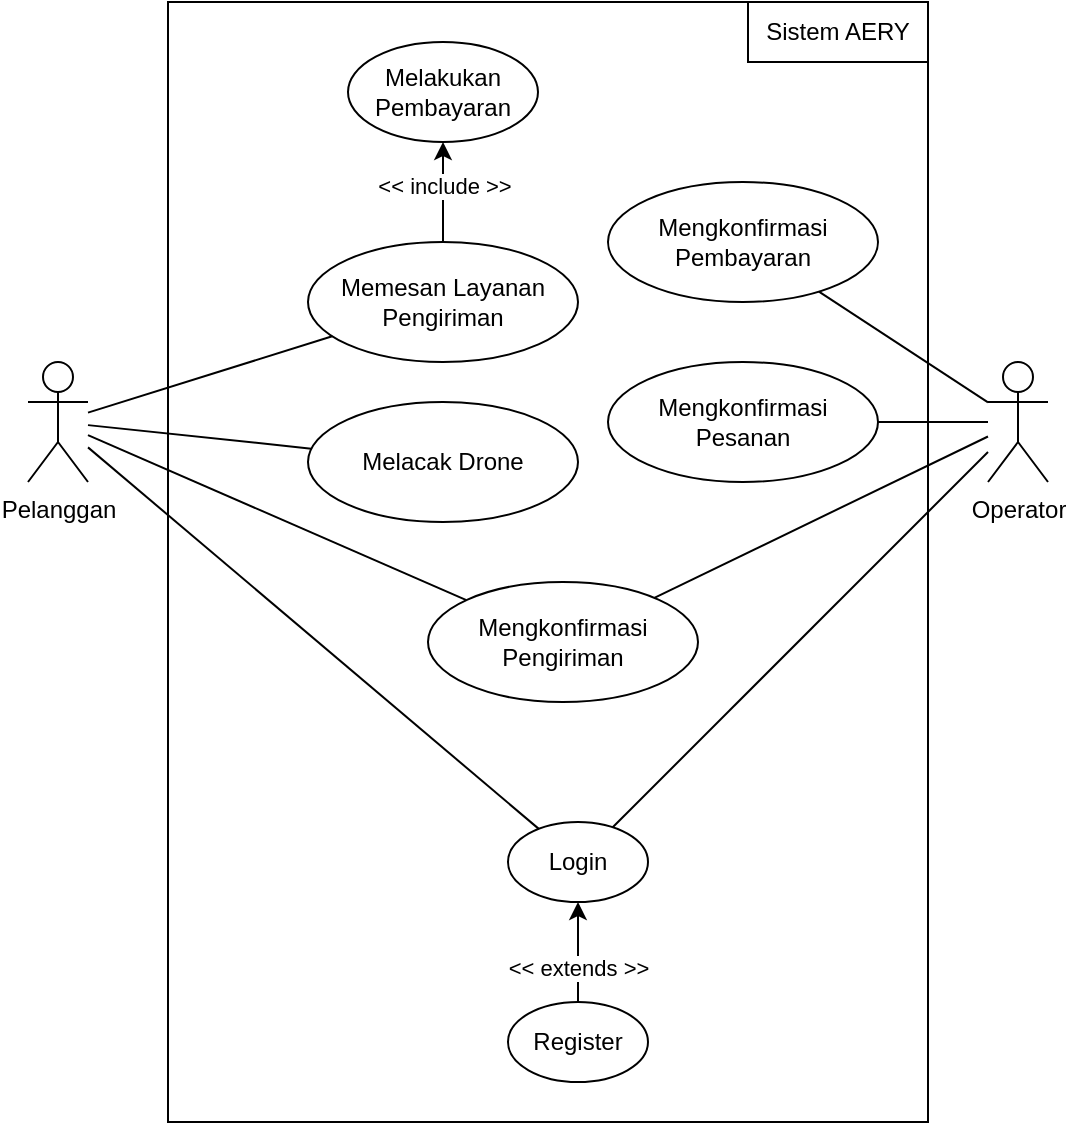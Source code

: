 <mxfile version="16.6.2" type="github">
  <diagram id="SY8f2uYRqJq_rNVQCiKN" name="Page-1">
    <mxGraphModel dx="1422" dy="762" grid="1" gridSize="10" guides="1" tooltips="1" connect="1" arrows="1" fold="1" page="1" pageScale="1" pageWidth="850" pageHeight="1100" math="0" shadow="0">
      <root>
        <mxCell id="0" />
        <mxCell id="1" parent="0" />
        <mxCell id="csZBV8AWnxr3gsY2NxTA-27" value="" style="rounded=0;whiteSpace=wrap;html=1;" vertex="1" parent="1">
          <mxGeometry x="250" y="30" width="380" height="560" as="geometry" />
        </mxCell>
        <mxCell id="3LM4pGPZjDS5GaEgwwwL-1" value="Pelanggan" style="shape=umlActor;verticalLabelPosition=bottom;verticalAlign=top;html=1;outlineConnect=0;" parent="1" vertex="1">
          <mxGeometry x="180" y="210" width="30" height="60" as="geometry" />
        </mxCell>
        <mxCell id="csZBV8AWnxr3gsY2NxTA-1" value="Operator" style="shape=umlActor;verticalLabelPosition=bottom;verticalAlign=top;html=1;outlineConnect=0;" vertex="1" parent="1">
          <mxGeometry x="660" y="210" width="30" height="60" as="geometry" />
        </mxCell>
        <mxCell id="csZBV8AWnxr3gsY2NxTA-3" value="Memesan Layanan Pengiriman" style="ellipse;whiteSpace=wrap;html=1;" vertex="1" parent="1">
          <mxGeometry x="320" y="150" width="135" height="60" as="geometry" />
        </mxCell>
        <mxCell id="csZBV8AWnxr3gsY2NxTA-4" value="Login" style="ellipse;whiteSpace=wrap;html=1;" vertex="1" parent="1">
          <mxGeometry x="420" y="440" width="70" height="40" as="geometry" />
        </mxCell>
        <mxCell id="csZBV8AWnxr3gsY2NxTA-6" value="Register" style="ellipse;whiteSpace=wrap;html=1;" vertex="1" parent="1">
          <mxGeometry x="420" y="530" width="70" height="40" as="geometry" />
        </mxCell>
        <mxCell id="csZBV8AWnxr3gsY2NxTA-7" value="" style="endArrow=classic;html=1;rounded=0;exitX=0.5;exitY=0;exitDx=0;exitDy=0;" edge="1" parent="1" source="csZBV8AWnxr3gsY2NxTA-6" target="csZBV8AWnxr3gsY2NxTA-4">
          <mxGeometry width="50" height="50" relative="1" as="geometry">
            <mxPoint x="420" y="490" as="sourcePoint" />
            <mxPoint x="470" y="440" as="targetPoint" />
          </mxGeometry>
        </mxCell>
        <mxCell id="csZBV8AWnxr3gsY2NxTA-8" value="&amp;lt;&amp;lt; extends &amp;gt;&amp;gt;" style="edgeLabel;html=1;align=center;verticalAlign=middle;resizable=0;points=[];" vertex="1" connectable="0" parent="csZBV8AWnxr3gsY2NxTA-7">
          <mxGeometry x="0.457" y="3" relative="1" as="geometry">
            <mxPoint x="3" y="19" as="offset" />
          </mxGeometry>
        </mxCell>
        <mxCell id="csZBV8AWnxr3gsY2NxTA-10" value="" style="endArrow=none;html=1;rounded=0;" edge="1" parent="1" source="csZBV8AWnxr3gsY2NxTA-4" target="3LM4pGPZjDS5GaEgwwwL-1">
          <mxGeometry width="50" height="50" relative="1" as="geometry">
            <mxPoint x="420" y="410" as="sourcePoint" />
            <mxPoint x="470" y="360" as="targetPoint" />
          </mxGeometry>
        </mxCell>
        <mxCell id="csZBV8AWnxr3gsY2NxTA-11" value="" style="endArrow=none;html=1;rounded=0;" edge="1" parent="1" source="csZBV8AWnxr3gsY2NxTA-4" target="csZBV8AWnxr3gsY2NxTA-1">
          <mxGeometry width="50" height="50" relative="1" as="geometry">
            <mxPoint x="415.734" y="353.303" as="sourcePoint" />
            <mxPoint x="300" y="253" as="targetPoint" />
          </mxGeometry>
        </mxCell>
        <mxCell id="csZBV8AWnxr3gsY2NxTA-12" value="" style="endArrow=none;html=1;rounded=0;" edge="1" parent="1" source="csZBV8AWnxr3gsY2NxTA-3" target="3LM4pGPZjDS5GaEgwwwL-1">
          <mxGeometry width="50" height="50" relative="1" as="geometry">
            <mxPoint x="443.236" y="354.337" as="sourcePoint" />
            <mxPoint x="300" y="250.833" as="targetPoint" />
          </mxGeometry>
        </mxCell>
        <mxCell id="csZBV8AWnxr3gsY2NxTA-13" value="Mengkonfirmasi Pesanan" style="ellipse;whiteSpace=wrap;html=1;" vertex="1" parent="1">
          <mxGeometry x="470" y="210" width="135" height="60" as="geometry" />
        </mxCell>
        <mxCell id="csZBV8AWnxr3gsY2NxTA-15" value="Melakukan Pembayaran" style="ellipse;whiteSpace=wrap;html=1;" vertex="1" parent="1">
          <mxGeometry x="340" y="50" width="95" height="50" as="geometry" />
        </mxCell>
        <mxCell id="csZBV8AWnxr3gsY2NxTA-17" value="" style="endArrow=classic;html=1;rounded=0;" edge="1" parent="1" source="csZBV8AWnxr3gsY2NxTA-3" target="csZBV8AWnxr3gsY2NxTA-15">
          <mxGeometry width="50" height="50" relative="1" as="geometry">
            <mxPoint x="470" y="550" as="sourcePoint" />
            <mxPoint x="470" y="500.0" as="targetPoint" />
          </mxGeometry>
        </mxCell>
        <mxCell id="csZBV8AWnxr3gsY2NxTA-18" value="&amp;lt;&amp;lt; include &amp;gt;&amp;gt;" style="edgeLabel;html=1;align=center;verticalAlign=middle;resizable=0;points=[];" vertex="1" connectable="0" parent="csZBV8AWnxr3gsY2NxTA-17">
          <mxGeometry x="0.457" y="3" relative="1" as="geometry">
            <mxPoint x="3" y="8" as="offset" />
          </mxGeometry>
        </mxCell>
        <mxCell id="csZBV8AWnxr3gsY2NxTA-19" value="" style="endArrow=none;html=1;rounded=0;" edge="1" parent="1" source="csZBV8AWnxr3gsY2NxTA-20" target="3LM4pGPZjDS5GaEgwwwL-1">
          <mxGeometry width="50" height="50" relative="1" as="geometry">
            <mxPoint x="390" y="250" as="sourcePoint" />
            <mxPoint x="260" y="243.684" as="targetPoint" />
          </mxGeometry>
        </mxCell>
        <mxCell id="csZBV8AWnxr3gsY2NxTA-20" value="Melacak Drone" style="ellipse;whiteSpace=wrap;html=1;" vertex="1" parent="1">
          <mxGeometry x="320" y="230" width="135" height="60" as="geometry" />
        </mxCell>
        <mxCell id="csZBV8AWnxr3gsY2NxTA-21" value="Mengkonfirmasi Pembayaran" style="ellipse;whiteSpace=wrap;html=1;" vertex="1" parent="1">
          <mxGeometry x="470" y="120" width="135" height="60" as="geometry" />
        </mxCell>
        <mxCell id="csZBV8AWnxr3gsY2NxTA-22" value="" style="endArrow=none;html=1;rounded=0;" edge="1" parent="1" source="csZBV8AWnxr3gsY2NxTA-13" target="csZBV8AWnxr3gsY2NxTA-1">
          <mxGeometry width="50" height="50" relative="1" as="geometry">
            <mxPoint x="485.294" y="462.01" as="sourcePoint" />
            <mxPoint x="650" y="267.692" as="targetPoint" />
          </mxGeometry>
        </mxCell>
        <mxCell id="csZBV8AWnxr3gsY2NxTA-23" value="" style="endArrow=none;html=1;rounded=0;" edge="1" parent="1" source="csZBV8AWnxr3gsY2NxTA-21" target="csZBV8AWnxr3gsY2NxTA-1">
          <mxGeometry width="50" height="50" relative="1" as="geometry">
            <mxPoint x="620.108" y="258.787" as="sourcePoint" />
            <mxPoint x="650" y="252.791" as="targetPoint" />
          </mxGeometry>
        </mxCell>
        <mxCell id="csZBV8AWnxr3gsY2NxTA-24" value="Mengkonfirmasi Pengiriman" style="ellipse;whiteSpace=wrap;html=1;" vertex="1" parent="1">
          <mxGeometry x="380" y="320" width="135" height="60" as="geometry" />
        </mxCell>
        <mxCell id="csZBV8AWnxr3gsY2NxTA-25" value="" style="endArrow=none;html=1;rounded=0;" edge="1" parent="1" source="csZBV8AWnxr3gsY2NxTA-24" target="3LM4pGPZjDS5GaEgwwwL-1">
          <mxGeometry width="50" height="50" relative="1" as="geometry">
            <mxPoint x="332.74" y="261.539" as="sourcePoint" />
            <mxPoint x="260" y="251.967" as="targetPoint" />
          </mxGeometry>
        </mxCell>
        <mxCell id="csZBV8AWnxr3gsY2NxTA-26" value="" style="endArrow=none;html=1;rounded=0;" edge="1" parent="1" source="csZBV8AWnxr3gsY2NxTA-1" target="csZBV8AWnxr3gsY2NxTA-24">
          <mxGeometry width="50" height="50" relative="1" as="geometry">
            <mxPoint x="413.521" y="337.242" as="sourcePoint" />
            <mxPoint x="260" y="257.765" as="targetPoint" />
          </mxGeometry>
        </mxCell>
        <mxCell id="csZBV8AWnxr3gsY2NxTA-28" value="Sistem AERY" style="rounded=0;whiteSpace=wrap;html=1;" vertex="1" parent="1">
          <mxGeometry x="540" y="30" width="90" height="30" as="geometry" />
        </mxCell>
      </root>
    </mxGraphModel>
  </diagram>
</mxfile>
